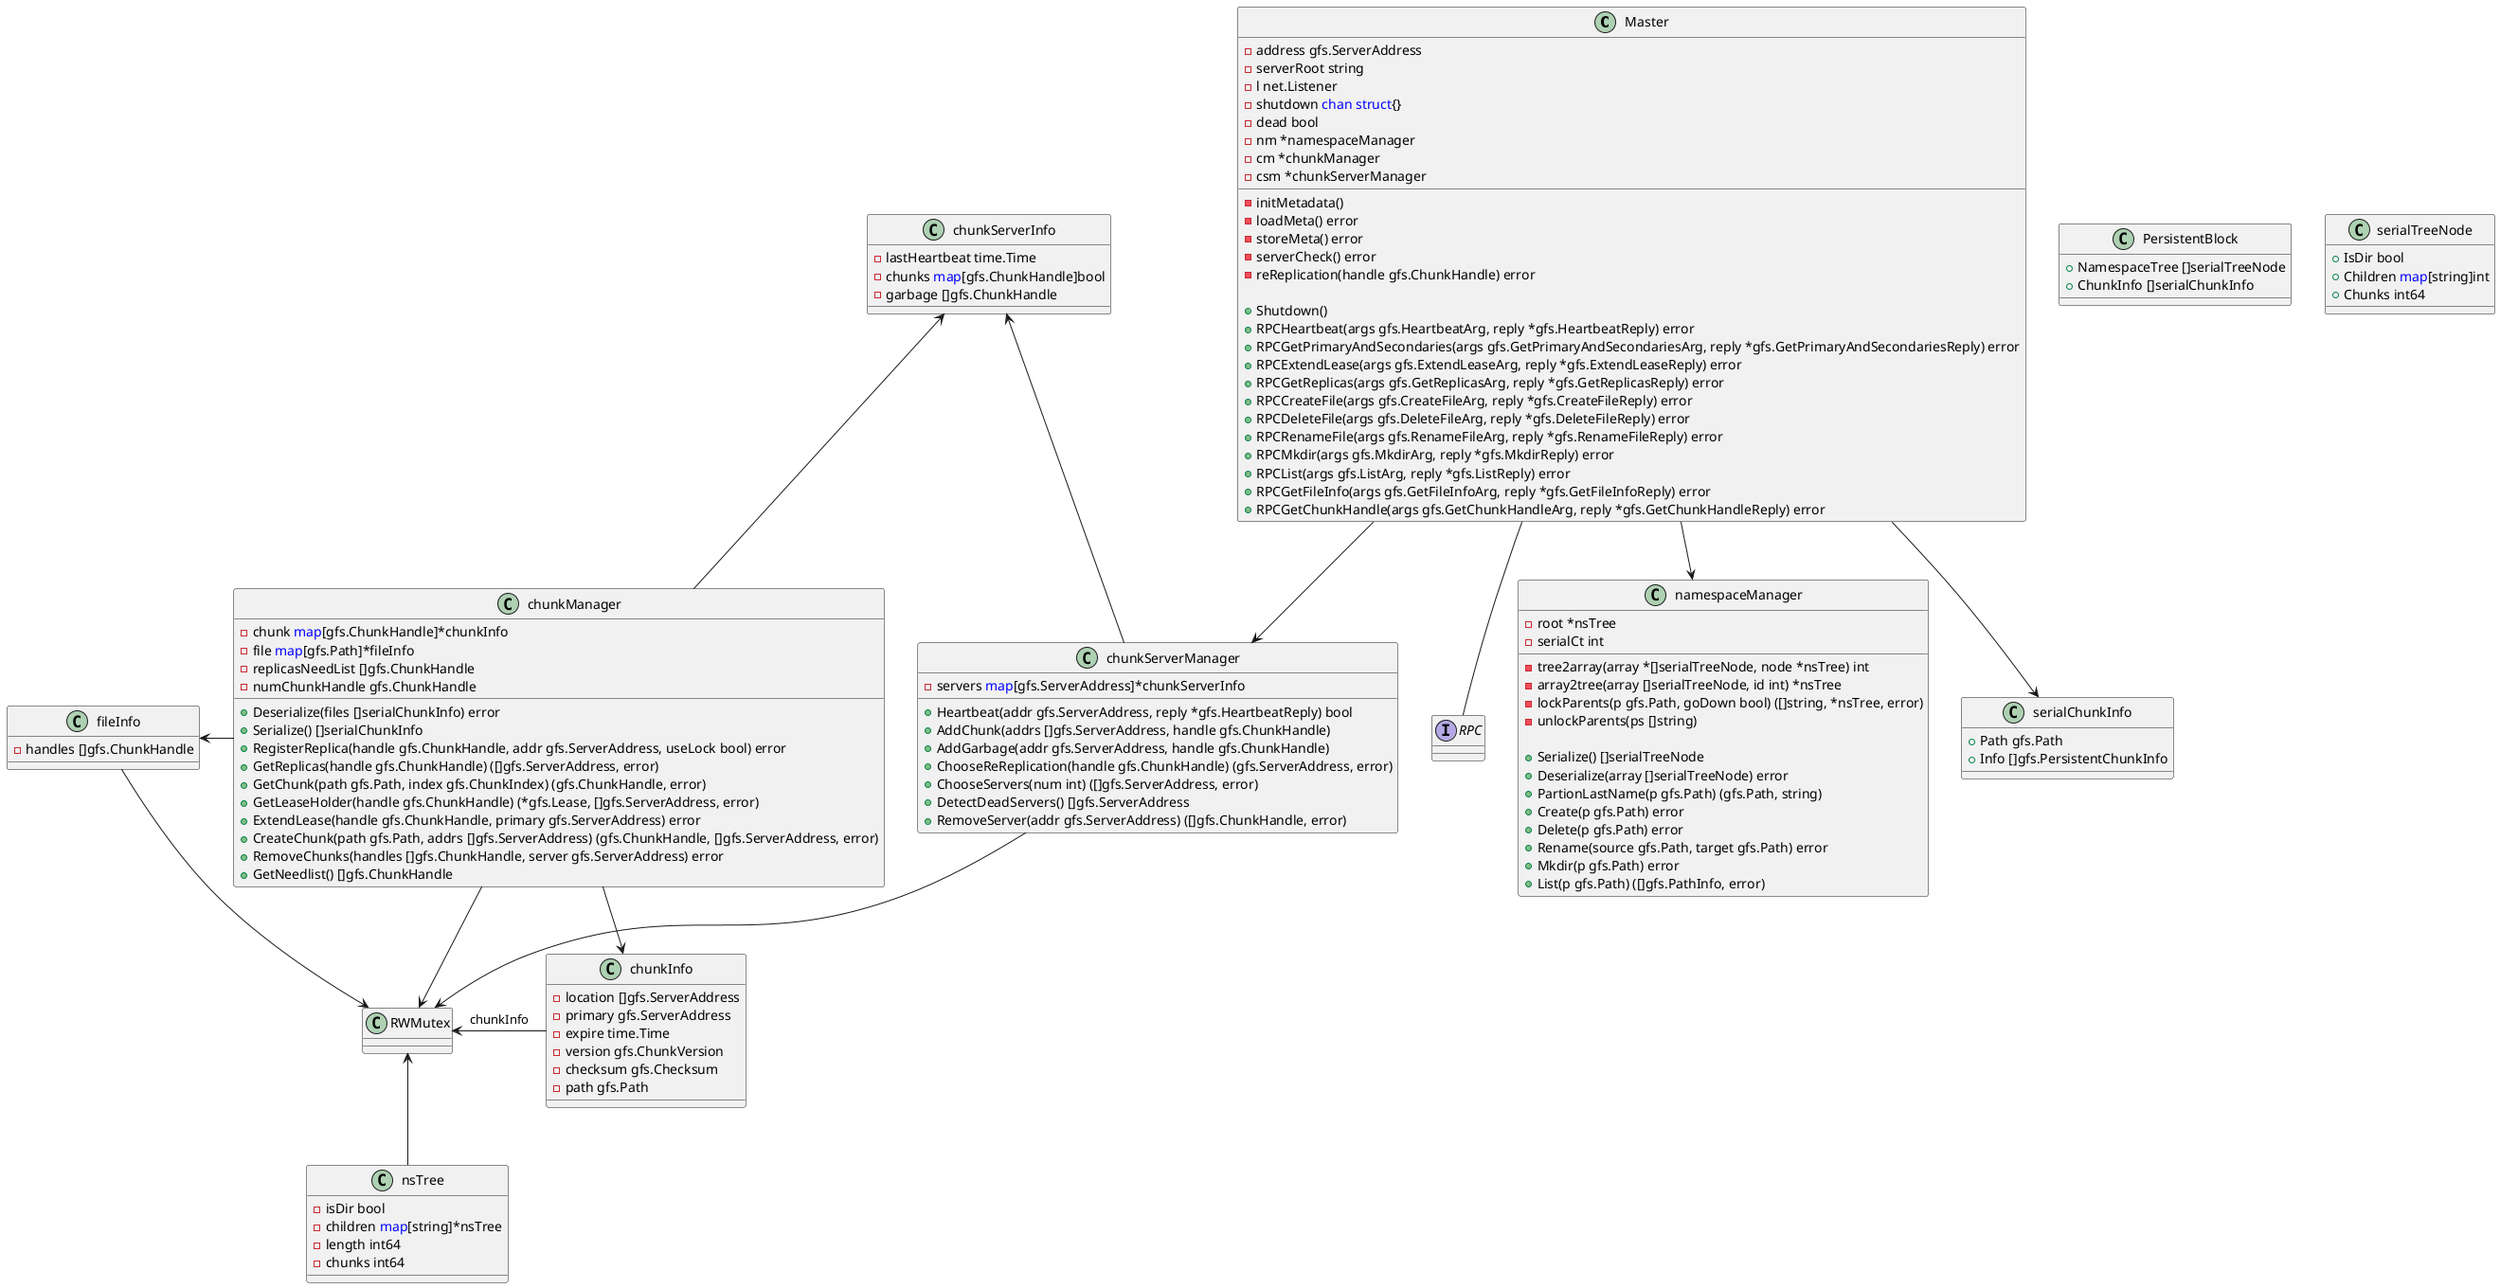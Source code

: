 @startuml "类图 - Master"
page 3x3
class Master  {
    - address gfs.ServerAddress
    - serverRoot string
    - l net.Listener
    - shutdown <font color=blue>chan</font> <font color=blue>struct</font>{}
    - dead bool
    - nm *namespaceManager
    - cm *chunkManager
    - csm *chunkServerManager

    - initMetadata()
    - loadMeta() error
    - storeMeta() error
    - serverCheck() error
    - reReplication(handle gfs.ChunkHandle) error

    + Shutdown()
    + RPCHeartbeat(args gfs.HeartbeatArg, reply *gfs.HeartbeatReply) error
    + RPCGetPrimaryAndSecondaries(args gfs.GetPrimaryAndSecondariesArg, reply *gfs.GetPrimaryAndSecondariesReply) error
    + RPCExtendLease(args gfs.ExtendLeaseArg, reply *gfs.ExtendLeaseReply) error
    + RPCGetReplicas(args gfs.GetReplicasArg, reply *gfs.GetReplicasReply) error
    + RPCCreateFile(args gfs.CreateFileArg, reply *gfs.CreateFileReply) error
    + RPCDeleteFile(args gfs.DeleteFileArg, reply *gfs.DeleteFileReply) error
    + RPCRenameFile(args gfs.RenameFileArg, reply *gfs.RenameFileReply) error
    + RPCMkdir(args gfs.MkdirArg, reply *gfs.MkdirReply) error
    + RPCList(args gfs.ListArg, reply *gfs.ListReply) error
    + RPCGetFileInfo(args gfs.GetFileInfoArg, reply *gfs.GetFileInfoReply) error
    + RPCGetChunkHandle(args gfs.GetChunkHandleArg, reply *gfs.GetChunkHandleReply) error

}
class PersistentBlock  {
    + NamespaceTree []serialTreeNode
    + ChunkInfo []serialChunkInfo

}
class chunkInfo  {
    - location []gfs.ServerAddress
    - primary gfs.ServerAddress
    - expire time.Time
    - version gfs.ChunkVersion
    - checksum gfs.Checksum
    - path gfs.Path

}
class chunkManager  {
    - chunk <font color=blue>map</font>[gfs.ChunkHandle]*chunkInfo
    - file <font color=blue>map</font>[gfs.Path]*fileInfo
    - replicasNeedList []gfs.ChunkHandle
    - numChunkHandle gfs.ChunkHandle

    + Deserialize(files []serialChunkInfo) error
    + Serialize() []serialChunkInfo
    + RegisterReplica(handle gfs.ChunkHandle, addr gfs.ServerAddress, useLock bool) error
    + GetReplicas(handle gfs.ChunkHandle) ([]gfs.ServerAddress, error)
    + GetChunk(path gfs.Path, index gfs.ChunkIndex) (gfs.ChunkHandle, error)
    + GetLeaseHolder(handle gfs.ChunkHandle) (*gfs.Lease, []gfs.ServerAddress, error)
    + ExtendLease(handle gfs.ChunkHandle, primary gfs.ServerAddress) error
    + CreateChunk(path gfs.Path, addrs []gfs.ServerAddress) (gfs.ChunkHandle, []gfs.ServerAddress, error)
    + RemoveChunks(handles []gfs.ChunkHandle, server gfs.ServerAddress) error
    + GetNeedlist() []gfs.ChunkHandle

}
class chunkServerInfo  {
    - lastHeartbeat time.Time
    - chunks <font color=blue>map</font>[gfs.ChunkHandle]bool
    - garbage []gfs.ChunkHandle

}
class chunkServerManager  {
    - servers <font color=blue>map</font>[gfs.ServerAddress]*chunkServerInfo

    + Heartbeat(addr gfs.ServerAddress, reply *gfs.HeartbeatReply) bool
    + AddChunk(addrs []gfs.ServerAddress, handle gfs.ChunkHandle)
    + AddGarbage(addr gfs.ServerAddress, handle gfs.ChunkHandle)
    + ChooseReReplication(handle gfs.ChunkHandle) (gfs.ServerAddress, error)
    + ChooseServers(num int) ([]gfs.ServerAddress, error)
    + DetectDeadServers() []gfs.ServerAddress
    + RemoveServer(addr gfs.ServerAddress) ([]gfs.ChunkHandle, error)

}
class fileInfo  {
    - handles []gfs.ChunkHandle

}
class namespaceManager  {
    - root *nsTree
    - serialCt int

    - tree2array(array *[]serialTreeNode, node *nsTree) int
    - array2tree(array []serialTreeNode, id int) *nsTree
    - lockParents(p gfs.Path, goDown bool) ([]string, *nsTree, error)
    - unlockParents(ps []string)

    + Serialize() []serialTreeNode
    + Deserialize(array []serialTreeNode) error
    + PartionLastName(p gfs.Path) (gfs.Path, string)
    + Create(p gfs.Path) error
    + Delete(p gfs.Path) error
    + Rename(source gfs.Path, target gfs.Path) error
    + Mkdir(p gfs.Path) error
    + List(p gfs.Path) ([]gfs.PathInfo, error)

}
class nsTree {
    - isDir bool
    - children <font color=blue>map</font>[string]*nsTree
    - length int64
    - chunks int64

}
class serialChunkInfo {
    + Path gfs.Path
    + Info []gfs.PersistentChunkInfo

}
class serialTreeNode {
    + IsDir bool
    + Children <font color=blue>map</font>[string]int
    + Chunks int64

}

interface RPC

class RWMutex

Master -down-> namespaceManager

Master -down-> serialChunkInfo

Master -down- RPC

Master -down-> chunkServerManager

chunkServerManager -up-> chunkServerInfo

chunkServerManager --> RWMutex

chunkManager -left-> chunkServerInfo
chunkManager -left-> fileInfo
chunkManager -down-> RWMutex
chunkManager -down-> chunkInfo

nsTree -up-> RWMutex

fileInfo -down-> RWMutex

chunkInfo -left-> RWMutex : "chunkInfo"



@enduml